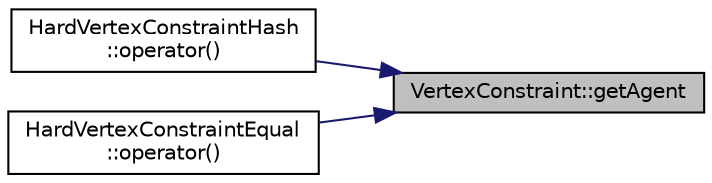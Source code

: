 digraph "VertexConstraint::getAgent"
{
 // INTERACTIVE_SVG=YES
 // LATEX_PDF_SIZE
  edge [fontname="Helvetica",fontsize="10",labelfontname="Helvetica",labelfontsize="10"];
  node [fontname="Helvetica",fontsize="10",shape=record];
  rankdir="RL";
  Node1 [label="VertexConstraint::getAgent",height=0.2,width=0.4,color="black", fillcolor="grey75", style="filled", fontcolor="black",tooltip=" "];
  Node1 -> Node2 [dir="back",color="midnightblue",fontsize="10",style="solid",fontname="Helvetica"];
  Node2 [label="HardVertexConstraintHash\l::operator()",height=0.2,width=0.4,color="black", fillcolor="white", style="filled",URL="$structHardVertexConstraintHash.html#a27aa2fed1a7d82ab0d3248f3c628f60f",tooltip=" "];
  Node1 -> Node3 [dir="back",color="midnightblue",fontsize="10",style="solid",fontname="Helvetica"];
  Node3 [label="HardVertexConstraintEqual\l::operator()",height=0.2,width=0.4,color="black", fillcolor="white", style="filled",URL="$structHardVertexConstraintEqual.html#a220f722a1d132b4d05805a45442713f8",tooltip=" "];
}
